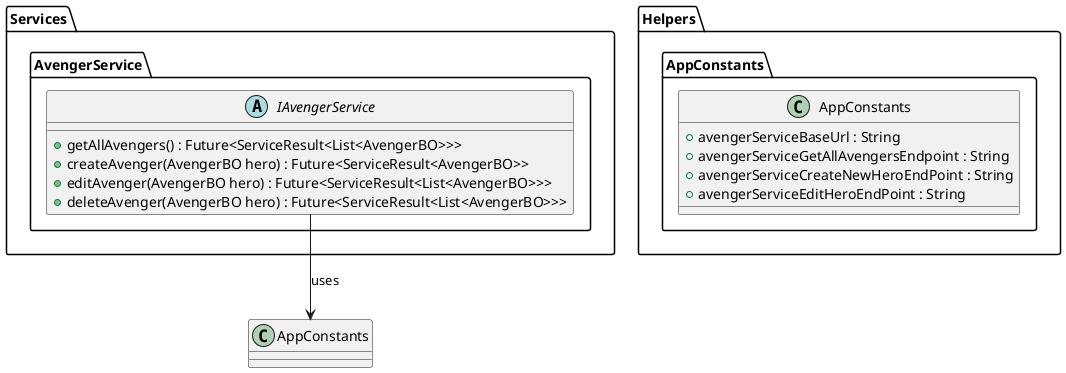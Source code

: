@startuml App Constants Class Diagram 
package Helpers{
    package AppConstants{
    class AppConstants{
        + avengerServiceBaseUrl : String
        + avengerServiceGetAllAvengersEndpoint : String
        + avengerServiceCreateNewHeroEndPoint : String
        + avengerServiceEditHeroEndPoint : String
    }
}
}
package Services{
    package AvengerService{
        abstract class IAvengerService{
            + getAllAvengers() : Future<ServiceResult<List<AvengerBO>>>
            + createAvenger(AvengerBO hero) : Future<ServiceResult<AvengerBO>>
            + editAvenger(AvengerBO hero) : Future<ServiceResult<List<AvengerBO>>>
            + deleteAvenger(AvengerBO hero) : Future<ServiceResult<List<AvengerBO>>>
        }
    }
}
IAvengerService --> AppConstants : uses
@enduml